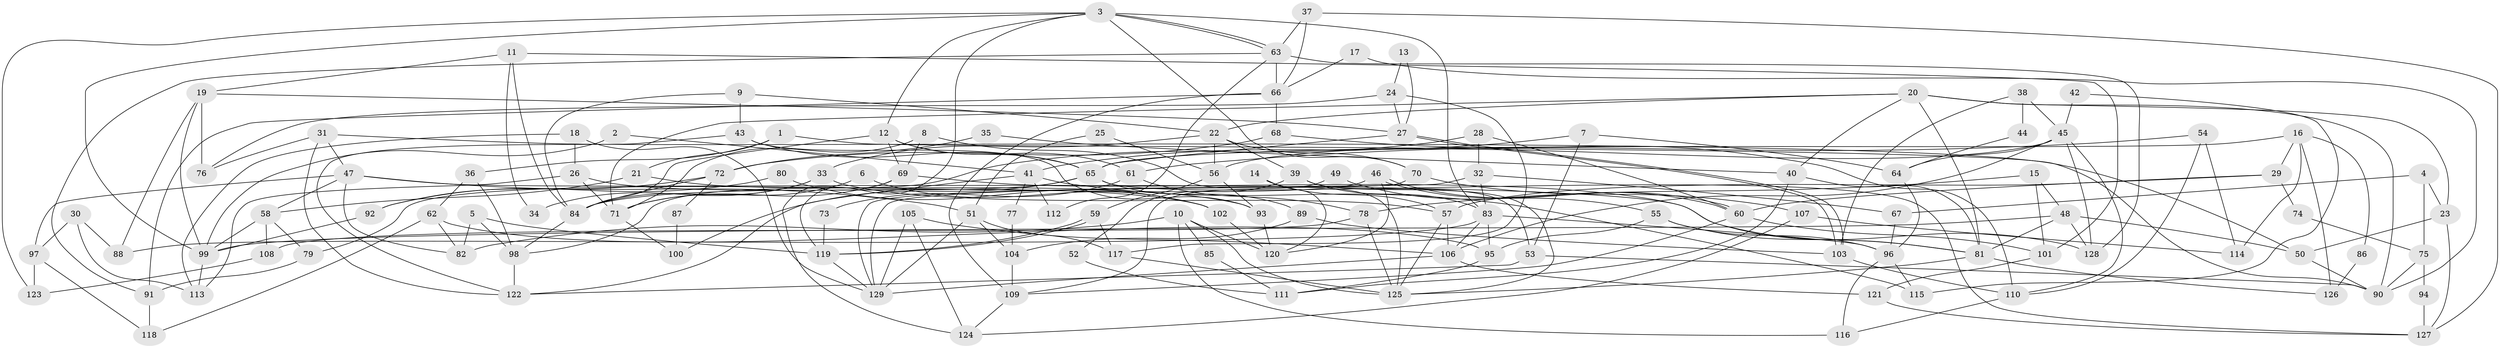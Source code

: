 // coarse degree distribution, {8: 0.038461538461538464, 10: 0.02564102564102564, 7: 0.08974358974358974, 11: 0.01282051282051282, 4: 0.21794871794871795, 9: 0.02564102564102564, 5: 0.16666666666666666, 12: 0.02564102564102564, 14: 0.01282051282051282, 3: 0.19230769230769232, 2: 0.14102564102564102, 6: 0.05128205128205128}
// Generated by graph-tools (version 1.1) at 2025/51/03/04/25 22:51:05]
// undirected, 129 vertices, 258 edges
graph export_dot {
  node [color=gray90,style=filled];
  1;
  2;
  3;
  4;
  5;
  6;
  7;
  8;
  9;
  10;
  11;
  12;
  13;
  14;
  15;
  16;
  17;
  18;
  19;
  20;
  21;
  22;
  23;
  24;
  25;
  26;
  27;
  28;
  29;
  30;
  31;
  32;
  33;
  34;
  35;
  36;
  37;
  38;
  39;
  40;
  41;
  42;
  43;
  44;
  45;
  46;
  47;
  48;
  49;
  50;
  51;
  52;
  53;
  54;
  55;
  56;
  57;
  58;
  59;
  60;
  61;
  62;
  63;
  64;
  65;
  66;
  67;
  68;
  69;
  70;
  71;
  72;
  73;
  74;
  75;
  76;
  77;
  78;
  79;
  80;
  81;
  82;
  83;
  84;
  85;
  86;
  87;
  88;
  89;
  90;
  91;
  92;
  93;
  94;
  95;
  96;
  97;
  98;
  99;
  100;
  101;
  102;
  103;
  104;
  105;
  106;
  107;
  108;
  109;
  110;
  111;
  112;
  113;
  114;
  115;
  116;
  117;
  118;
  119;
  120;
  121;
  122;
  123;
  124;
  125;
  126;
  127;
  128;
  129;
  1 -- 90;
  1 -- 21;
  1 -- 36;
  2 -- 99;
  2 -- 41;
  3 -- 119;
  3 -- 63;
  3 -- 63;
  3 -- 12;
  3 -- 70;
  3 -- 83;
  3 -- 99;
  3 -- 123;
  4 -- 67;
  4 -- 23;
  4 -- 75;
  5 -- 119;
  5 -- 82;
  5 -- 98;
  6 -- 71;
  6 -- 102;
  7 -- 53;
  7 -- 64;
  7 -- 41;
  8 -- 125;
  8 -- 69;
  8 -- 71;
  9 -- 84;
  9 -- 43;
  9 -- 22;
  10 -- 82;
  10 -- 125;
  10 -- 85;
  10 -- 116;
  10 -- 120;
  11 -- 101;
  11 -- 84;
  11 -- 19;
  11 -- 34;
  12 -- 69;
  12 -- 61;
  12 -- 65;
  12 -- 84;
  13 -- 27;
  13 -- 24;
  14 -- 57;
  14 -- 120;
  15 -- 78;
  15 -- 101;
  15 -- 48;
  16 -- 114;
  16 -- 65;
  16 -- 29;
  16 -- 86;
  16 -- 126;
  17 -- 90;
  17 -- 66;
  18 -- 26;
  18 -- 129;
  18 -- 113;
  19 -- 99;
  19 -- 27;
  19 -- 76;
  19 -- 88;
  20 -- 90;
  20 -- 22;
  20 -- 23;
  20 -- 40;
  20 -- 71;
  20 -- 81;
  21 -- 93;
  21 -- 58;
  22 -- 70;
  22 -- 33;
  22 -- 39;
  22 -- 56;
  23 -- 127;
  23 -- 50;
  24 -- 27;
  24 -- 76;
  24 -- 117;
  25 -- 56;
  25 -- 51;
  26 -- 71;
  26 -- 113;
  26 -- 102;
  27 -- 103;
  27 -- 103;
  27 -- 65;
  28 -- 32;
  28 -- 98;
  28 -- 60;
  29 -- 60;
  29 -- 57;
  29 -- 74;
  30 -- 88;
  30 -- 113;
  30 -- 97;
  31 -- 47;
  31 -- 50;
  31 -- 76;
  31 -- 122;
  32 -- 83;
  32 -- 129;
  32 -- 67;
  33 -- 84;
  33 -- 34;
  33 -- 57;
  35 -- 72;
  35 -- 40;
  36 -- 98;
  36 -- 62;
  37 -- 66;
  37 -- 63;
  37 -- 127;
  38 -- 103;
  38 -- 45;
  38 -- 44;
  39 -- 83;
  39 -- 52;
  39 -- 53;
  39 -- 125;
  40 -- 81;
  40 -- 111;
  41 -- 122;
  41 -- 77;
  41 -- 112;
  41 -- 115;
  42 -- 45;
  42 -- 115;
  43 -- 65;
  43 -- 122;
  43 -- 93;
  44 -- 64;
  45 -- 128;
  45 -- 56;
  45 -- 64;
  45 -- 106;
  45 -- 110;
  46 -- 60;
  46 -- 60;
  46 -- 120;
  46 -- 79;
  47 -- 51;
  47 -- 97;
  47 -- 58;
  47 -- 82;
  47 -- 128;
  48 -- 81;
  48 -- 50;
  48 -- 99;
  48 -- 128;
  49 -- 109;
  49 -- 55;
  50 -- 90;
  51 -- 117;
  51 -- 129;
  51 -- 104;
  52 -- 111;
  53 -- 122;
  53 -- 90;
  54 -- 110;
  54 -- 61;
  54 -- 114;
  55 -- 96;
  55 -- 81;
  55 -- 95;
  56 -- 59;
  56 -- 93;
  57 -- 106;
  57 -- 125;
  58 -- 99;
  58 -- 79;
  58 -- 108;
  59 -- 117;
  59 -- 119;
  59 -- 119;
  60 -- 101;
  60 -- 109;
  61 -- 78;
  61 -- 73;
  62 -- 95;
  62 -- 82;
  62 -- 118;
  63 -- 128;
  63 -- 66;
  63 -- 91;
  63 -- 112;
  64 -- 96;
  65 -- 84;
  65 -- 89;
  65 -- 100;
  65 -- 127;
  66 -- 91;
  66 -- 68;
  66 -- 109;
  67 -- 96;
  68 -- 110;
  68 -- 72;
  69 -- 71;
  69 -- 81;
  69 -- 124;
  70 -- 129;
  70 -- 107;
  71 -- 100;
  72 -- 84;
  72 -- 87;
  72 -- 92;
  73 -- 119;
  74 -- 75;
  75 -- 90;
  75 -- 94;
  77 -- 104;
  78 -- 108;
  78 -- 125;
  79 -- 91;
  80 -- 92;
  80 -- 102;
  81 -- 125;
  81 -- 126;
  83 -- 106;
  83 -- 88;
  83 -- 95;
  83 -- 96;
  84 -- 98;
  85 -- 111;
  86 -- 126;
  87 -- 100;
  89 -- 104;
  89 -- 103;
  91 -- 118;
  92 -- 99;
  93 -- 120;
  94 -- 127;
  95 -- 111;
  96 -- 116;
  96 -- 115;
  97 -- 118;
  97 -- 123;
  98 -- 122;
  99 -- 113;
  101 -- 121;
  102 -- 120;
  103 -- 110;
  104 -- 109;
  105 -- 124;
  105 -- 106;
  105 -- 129;
  106 -- 121;
  106 -- 129;
  107 -- 124;
  107 -- 114;
  108 -- 123;
  109 -- 124;
  110 -- 116;
  117 -- 125;
  119 -- 129;
  121 -- 127;
}
